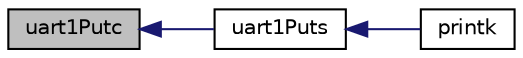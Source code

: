 digraph "uart1Putc"
{
  edge [fontname="Helvetica",fontsize="10",labelfontname="Helvetica",labelfontsize="10"];
  node [fontname="Helvetica",fontsize="10",shape=record];
  rankdir="LR";
  Node8 [label="uart1Putc",height=0.2,width=0.4,color="black", fillcolor="grey75", style="filled", fontcolor="black"];
  Node8 -> Node9 [dir="back",color="midnightblue",fontsize="10",style="solid",fontname="Helvetica"];
  Node9 [label="uart1Puts",height=0.2,width=0.4,color="black", fillcolor="white", style="filled",URL="$de/ddf/uart1_8cpp.html#a31257802883dfdd5c05e360da25f16f1"];
  Node9 -> Node10 [dir="back",color="midnightblue",fontsize="10",style="solid",fontname="Helvetica"];
  Node10 [label="printk",height=0.2,width=0.4,color="black", fillcolor="white", style="filled",URL="$d5/d68/printk__impl_8cpp.html#a369c0aab90bda82199178651fcc3d359"];
}
